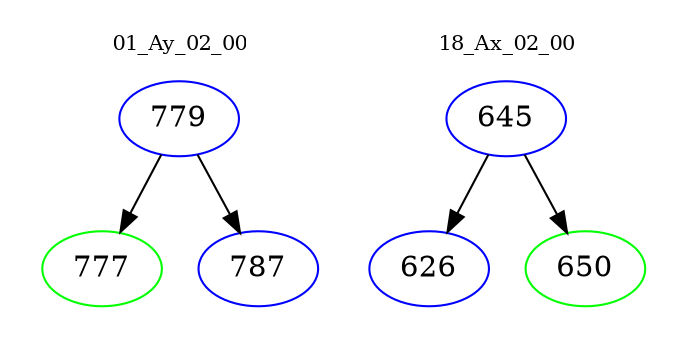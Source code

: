 digraph{
subgraph cluster_0 {
color = white
label = "01_Ay_02_00";
fontsize=10;
T0_779 [label="779", color="blue"]
T0_779 -> T0_777 [color="black"]
T0_777 [label="777", color="green"]
T0_779 -> T0_787 [color="black"]
T0_787 [label="787", color="blue"]
}
subgraph cluster_1 {
color = white
label = "18_Ax_02_00";
fontsize=10;
T1_645 [label="645", color="blue"]
T1_645 -> T1_626 [color="black"]
T1_626 [label="626", color="blue"]
T1_645 -> T1_650 [color="black"]
T1_650 [label="650", color="green"]
}
}
